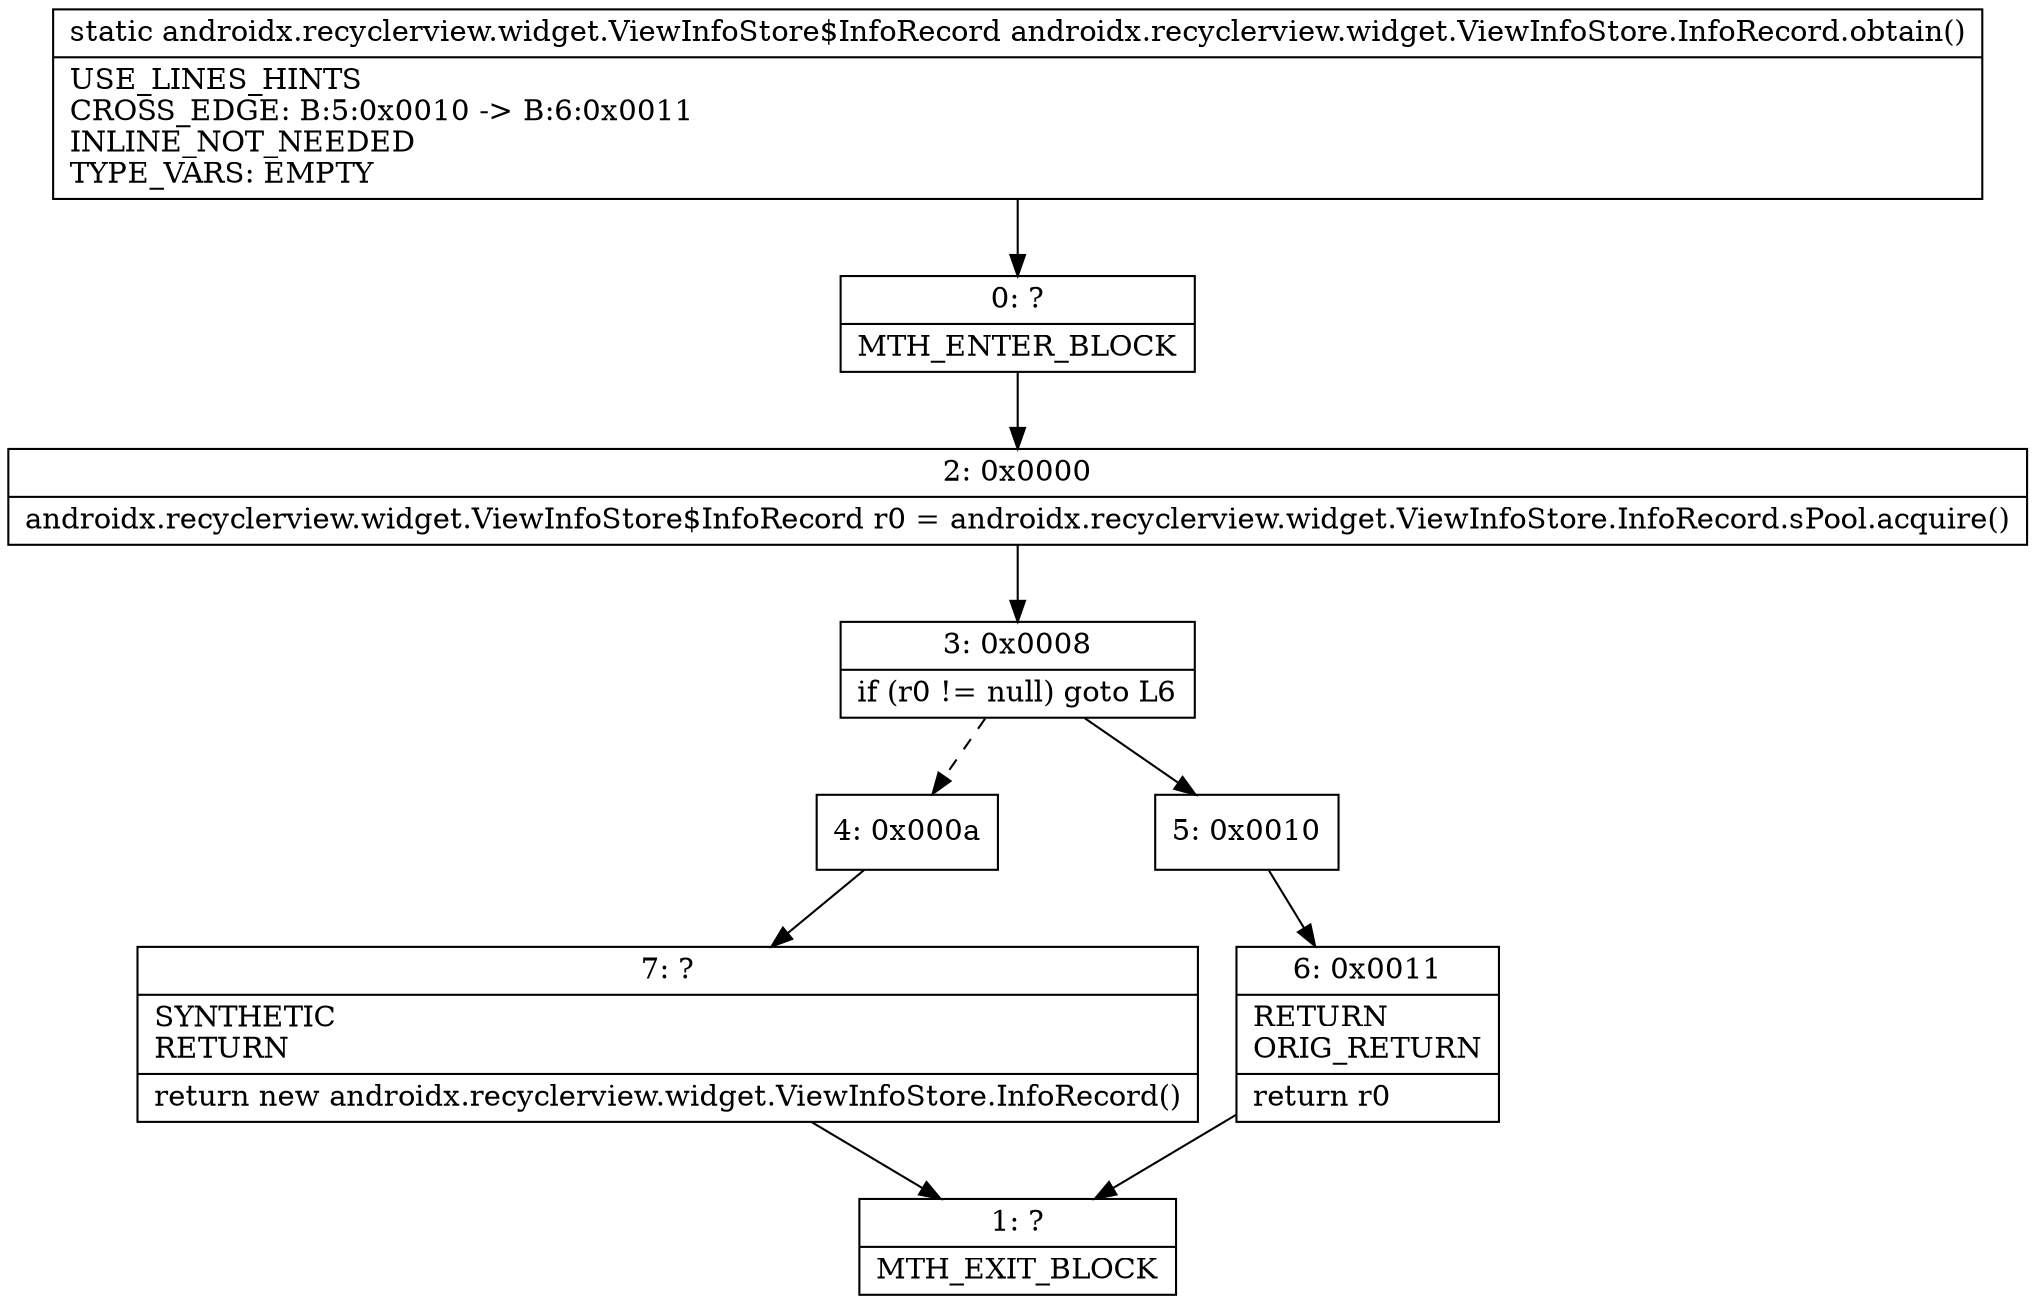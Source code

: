 digraph "CFG forandroidx.recyclerview.widget.ViewInfoStore.InfoRecord.obtain()Landroidx\/recyclerview\/widget\/ViewInfoStore$InfoRecord;" {
Node_0 [shape=record,label="{0\:\ ?|MTH_ENTER_BLOCK\l}"];
Node_2 [shape=record,label="{2\:\ 0x0000|androidx.recyclerview.widget.ViewInfoStore$InfoRecord r0 = androidx.recyclerview.widget.ViewInfoStore.InfoRecord.sPool.acquire()\l}"];
Node_3 [shape=record,label="{3\:\ 0x0008|if (r0 != null) goto L6\l}"];
Node_4 [shape=record,label="{4\:\ 0x000a}"];
Node_7 [shape=record,label="{7\:\ ?|SYNTHETIC\lRETURN\l|return new androidx.recyclerview.widget.ViewInfoStore.InfoRecord()\l}"];
Node_1 [shape=record,label="{1\:\ ?|MTH_EXIT_BLOCK\l}"];
Node_5 [shape=record,label="{5\:\ 0x0010}"];
Node_6 [shape=record,label="{6\:\ 0x0011|RETURN\lORIG_RETURN\l|return r0\l}"];
MethodNode[shape=record,label="{static androidx.recyclerview.widget.ViewInfoStore$InfoRecord androidx.recyclerview.widget.ViewInfoStore.InfoRecord.obtain()  | USE_LINES_HINTS\lCROSS_EDGE: B:5:0x0010 \-\> B:6:0x0011\lINLINE_NOT_NEEDED\lTYPE_VARS: EMPTY\l}"];
MethodNode -> Node_0;Node_0 -> Node_2;
Node_2 -> Node_3;
Node_3 -> Node_4[style=dashed];
Node_3 -> Node_5;
Node_4 -> Node_7;
Node_7 -> Node_1;
Node_5 -> Node_6;
Node_6 -> Node_1;
}

